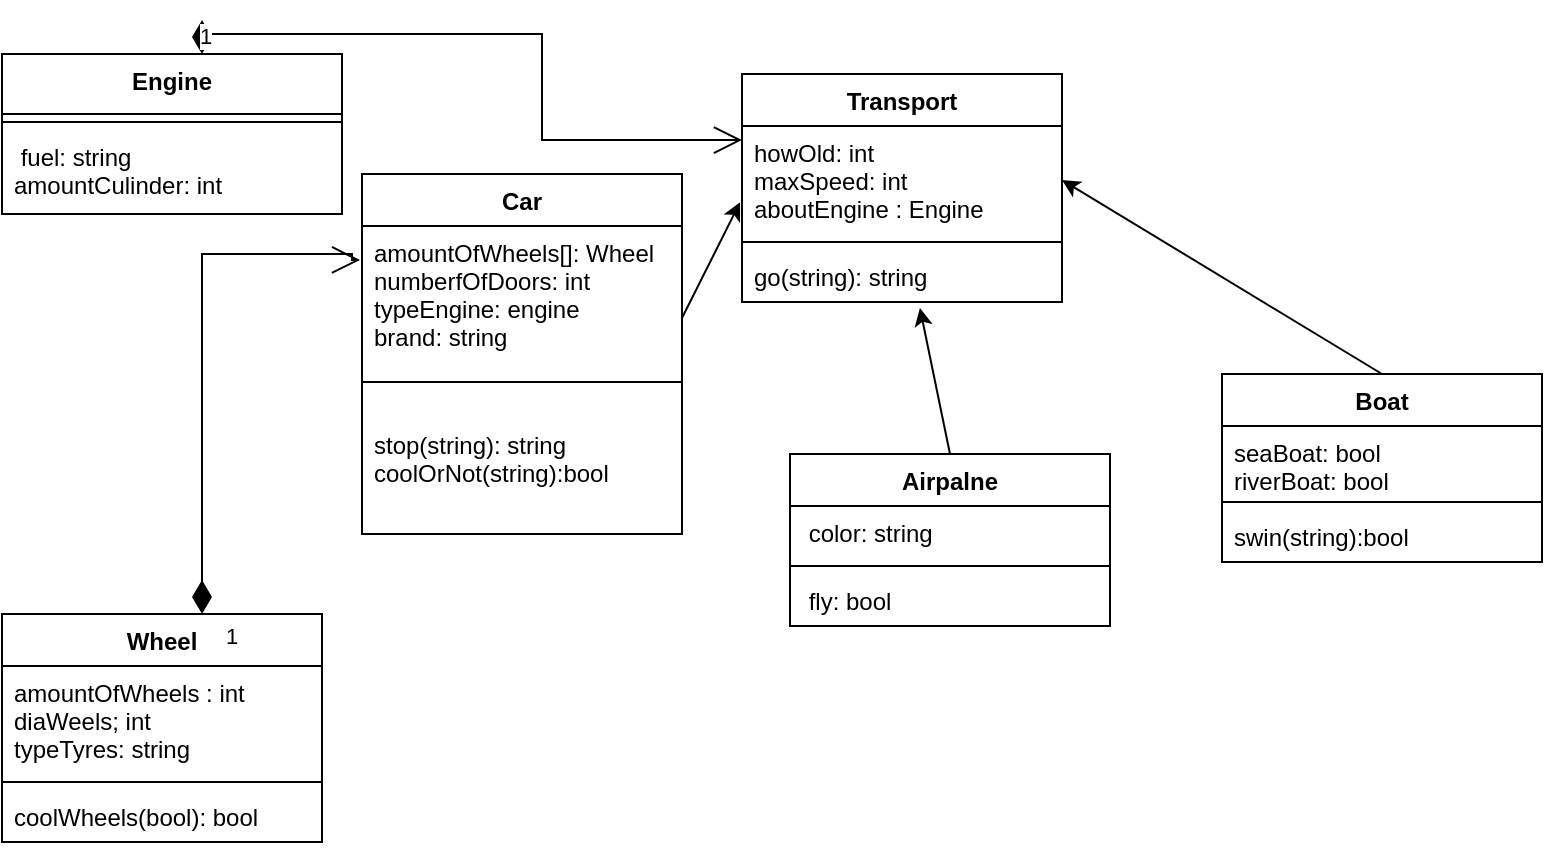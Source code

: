 <mxfile version="20.3.0" type="device"><diagram id="AavSiWNbyao47SQt7NBB" name="Страница 1"><mxGraphModel dx="804" dy="522" grid="1" gridSize="10" guides="1" tooltips="1" connect="1" arrows="1" fold="1" page="1" pageScale="1" pageWidth="827" pageHeight="1169" math="0" shadow="0"><root><mxCell id="0"/><mxCell id="1" parent="0"/><mxCell id="i1PXn1l-qjd0G1xBd8yC-1" value="Car" style="swimlane;fontStyle=1;align=center;verticalAlign=top;childLayout=stackLayout;horizontal=1;startSize=26;horizontalStack=0;resizeParent=1;resizeParentMax=0;resizeLast=0;collapsible=1;marginBottom=0;" parent="1" vertex="1"><mxGeometry x="200" y="110" width="160" height="180" as="geometry"/></mxCell><mxCell id="i1PXn1l-qjd0G1xBd8yC-2" value="amountOfWheels[]: Wheel&#10;numberfOfDoors: int&#10;typeEngine: engine&#10;brand: string" style="text;strokeColor=none;fillColor=none;align=left;verticalAlign=top;spacingLeft=4;spacingRight=4;overflow=hidden;rotatable=0;points=[[0,0.5],[1,0.5]];portConstraint=eastwest;" parent="i1PXn1l-qjd0G1xBd8yC-1" vertex="1"><mxGeometry y="26" width="160" height="74" as="geometry"/></mxCell><mxCell id="i1PXn1l-qjd0G1xBd8yC-3" value="" style="line;strokeWidth=1;fillColor=none;align=left;verticalAlign=middle;spacingTop=-1;spacingLeft=3;spacingRight=3;rotatable=0;labelPosition=right;points=[];portConstraint=eastwest;strokeColor=inherit;" parent="i1PXn1l-qjd0G1xBd8yC-1" vertex="1"><mxGeometry y="100" width="160" height="8" as="geometry"/></mxCell><mxCell id="i1PXn1l-qjd0G1xBd8yC-4" value="&#10;stop(string): string&#10;coolOrNot(string):bool" style="text;strokeColor=none;fillColor=none;align=left;verticalAlign=top;spacingLeft=4;spacingRight=4;overflow=hidden;rotatable=0;points=[[0,0.5],[1,0.5]];portConstraint=eastwest;" parent="i1PXn1l-qjd0G1xBd8yC-1" vertex="1"><mxGeometry y="108" width="160" height="72" as="geometry"/></mxCell><mxCell id="i1PXn1l-qjd0G1xBd8yC-5" value="Transport" style="swimlane;fontStyle=1;align=center;verticalAlign=top;childLayout=stackLayout;horizontal=1;startSize=26;horizontalStack=0;resizeParent=1;resizeParentMax=0;resizeLast=0;collapsible=1;marginBottom=0;" parent="1" vertex="1"><mxGeometry x="390" y="60" width="160" height="114" as="geometry"/></mxCell><mxCell id="i1PXn1l-qjd0G1xBd8yC-6" value="howOld: int&#10;maxSpeed: int&#10;aboutEngine : Engine" style="text;strokeColor=none;fillColor=none;align=left;verticalAlign=top;spacingLeft=4;spacingRight=4;overflow=hidden;rotatable=0;points=[[0,0.5],[1,0.5]];portConstraint=eastwest;" parent="i1PXn1l-qjd0G1xBd8yC-5" vertex="1"><mxGeometry y="26" width="160" height="54" as="geometry"/></mxCell><mxCell id="i1PXn1l-qjd0G1xBd8yC-7" value="" style="line;strokeWidth=1;fillColor=none;align=left;verticalAlign=middle;spacingTop=-1;spacingLeft=3;spacingRight=3;rotatable=0;labelPosition=right;points=[];portConstraint=eastwest;strokeColor=inherit;" parent="i1PXn1l-qjd0G1xBd8yC-5" vertex="1"><mxGeometry y="80" width="160" height="8" as="geometry"/></mxCell><mxCell id="i1PXn1l-qjd0G1xBd8yC-8" value="go(string): string" style="text;strokeColor=none;fillColor=none;align=left;verticalAlign=top;spacingLeft=4;spacingRight=4;overflow=hidden;rotatable=0;points=[[0,0.5],[1,0.5]];portConstraint=eastwest;" parent="i1PXn1l-qjd0G1xBd8yC-5" vertex="1"><mxGeometry y="88" width="160" height="26" as="geometry"/></mxCell><mxCell id="i1PXn1l-qjd0G1xBd8yC-9" value="Boat" style="swimlane;fontStyle=1;align=center;verticalAlign=top;childLayout=stackLayout;horizontal=1;startSize=26;horizontalStack=0;resizeParent=1;resizeParentMax=0;resizeLast=0;collapsible=1;marginBottom=0;" parent="1" vertex="1"><mxGeometry x="630" y="210" width="160" height="94" as="geometry"/></mxCell><mxCell id="i1PXn1l-qjd0G1xBd8yC-10" value="seaBoat: bool&#10;riverBoat: bool" style="text;strokeColor=none;fillColor=none;align=left;verticalAlign=top;spacingLeft=4;spacingRight=4;overflow=hidden;rotatable=0;points=[[0,0.5],[1,0.5]];portConstraint=eastwest;" parent="i1PXn1l-qjd0G1xBd8yC-9" vertex="1"><mxGeometry y="26" width="160" height="34" as="geometry"/></mxCell><mxCell id="i1PXn1l-qjd0G1xBd8yC-11" value="" style="line;strokeWidth=1;fillColor=none;align=left;verticalAlign=middle;spacingTop=-1;spacingLeft=3;spacingRight=3;rotatable=0;labelPosition=right;points=[];portConstraint=eastwest;strokeColor=inherit;" parent="i1PXn1l-qjd0G1xBd8yC-9" vertex="1"><mxGeometry y="60" width="160" height="8" as="geometry"/></mxCell><mxCell id="i1PXn1l-qjd0G1xBd8yC-12" value="swin(string):bool" style="text;strokeColor=none;fillColor=none;align=left;verticalAlign=top;spacingLeft=4;spacingRight=4;overflow=hidden;rotatable=0;points=[[0,0.5],[1,0.5]];portConstraint=eastwest;" parent="i1PXn1l-qjd0G1xBd8yC-9" vertex="1"><mxGeometry y="68" width="160" height="26" as="geometry"/></mxCell><mxCell id="i1PXn1l-qjd0G1xBd8yC-20" value="Wheel" style="swimlane;fontStyle=1;align=center;verticalAlign=top;childLayout=stackLayout;horizontal=1;startSize=26;horizontalStack=0;resizeParent=1;resizeParentMax=0;resizeLast=0;collapsible=1;marginBottom=0;" parent="1" vertex="1"><mxGeometry x="20" y="330" width="160" height="114" as="geometry"/></mxCell><mxCell id="i1PXn1l-qjd0G1xBd8yC-21" value="amountOfWheels : int&#10;diaWeels; int&#10;typeTyres: string" style="text;strokeColor=none;fillColor=none;align=left;verticalAlign=top;spacingLeft=4;spacingRight=4;overflow=hidden;rotatable=0;points=[[0,0.5],[1,0.5]];portConstraint=eastwest;" parent="i1PXn1l-qjd0G1xBd8yC-20" vertex="1"><mxGeometry y="26" width="160" height="54" as="geometry"/></mxCell><mxCell id="i1PXn1l-qjd0G1xBd8yC-22" value="" style="line;strokeWidth=1;fillColor=none;align=left;verticalAlign=middle;spacingTop=-1;spacingLeft=3;spacingRight=3;rotatable=0;labelPosition=right;points=[];portConstraint=eastwest;strokeColor=inherit;" parent="i1PXn1l-qjd0G1xBd8yC-20" vertex="1"><mxGeometry y="80" width="160" height="8" as="geometry"/></mxCell><mxCell id="i1PXn1l-qjd0G1xBd8yC-23" value="coolWheels(bool): bool" style="text;strokeColor=none;fillColor=none;align=left;verticalAlign=top;spacingLeft=4;spacingRight=4;overflow=hidden;rotatable=0;points=[[0,0.5],[1,0.5]];portConstraint=eastwest;" parent="i1PXn1l-qjd0G1xBd8yC-20" vertex="1"><mxGeometry y="88" width="160" height="26" as="geometry"/></mxCell><mxCell id="i1PXn1l-qjd0G1xBd8yC-24" value="1" style="endArrow=open;html=1;endSize=12;startArrow=diamondThin;startSize=14;startFill=1;edgeStyle=orthogonalEdgeStyle;align=left;verticalAlign=bottom;rounded=0;entryX=-0.006;entryY=0.23;entryDx=0;entryDy=0;entryPerimeter=0;" parent="1" target="i1PXn1l-qjd0G1xBd8yC-2" edge="1"><mxGeometry x="-1" y="-22" relative="1" as="geometry"><mxPoint x="120" y="330" as="sourcePoint"/><mxPoint x="280" y="320" as="targetPoint"/><Array as="points"><mxPoint x="120" y="150"/><mxPoint x="195" y="150"/><mxPoint x="195" y="153"/></Array><mxPoint x="-12" y="20" as="offset"/></mxGeometry></mxCell><mxCell id="i1PXn1l-qjd0G1xBd8yC-26" value="" style="endArrow=classic;html=1;rounded=0;exitX=1;exitY=0.622;exitDx=0;exitDy=0;exitPerimeter=0;entryX=-0.006;entryY=0.706;entryDx=0;entryDy=0;entryPerimeter=0;" parent="1" source="i1PXn1l-qjd0G1xBd8yC-2" target="i1PXn1l-qjd0G1xBd8yC-6" edge="1"><mxGeometry width="50" height="50" relative="1" as="geometry"><mxPoint x="390" y="340" as="sourcePoint"/><mxPoint x="440" y="290" as="targetPoint"/><Array as="points"/></mxGeometry></mxCell><mxCell id="i1PXn1l-qjd0G1xBd8yC-27" value="" style="endArrow=classic;html=1;rounded=0;entryX=1;entryY=0.5;entryDx=0;entryDy=0;exitX=0.5;exitY=0;exitDx=0;exitDy=0;" parent="1" source="i1PXn1l-qjd0G1xBd8yC-9" target="i1PXn1l-qjd0G1xBd8yC-6" edge="1"><mxGeometry width="50" height="50" relative="1" as="geometry"><mxPoint x="390" y="340" as="sourcePoint"/><mxPoint x="440" y="290" as="targetPoint"/></mxGeometry></mxCell><mxCell id="i1PXn1l-qjd0G1xBd8yC-32" value="Engine" style="swimlane;fontStyle=1;align=center;verticalAlign=top;childLayout=stackLayout;horizontal=1;startSize=30;horizontalStack=0;resizeParent=1;resizeParentMax=0;resizeLast=0;collapsible=1;marginBottom=0;" parent="1" vertex="1"><mxGeometry x="20" y="50" width="170" height="80" as="geometry"/></mxCell><mxCell id="i1PXn1l-qjd0G1xBd8yC-34" value="" style="line;strokeWidth=1;fillColor=none;align=left;verticalAlign=middle;spacingTop=-1;spacingLeft=3;spacingRight=3;rotatable=0;labelPosition=right;points=[];portConstraint=eastwest;strokeColor=inherit;" parent="i1PXn1l-qjd0G1xBd8yC-32" vertex="1"><mxGeometry y="30" width="170" height="8" as="geometry"/></mxCell><mxCell id="i1PXn1l-qjd0G1xBd8yC-33" value=" fuel: string&#10;amountCulinder: int" style="text;strokeColor=none;fillColor=none;align=left;verticalAlign=top;spacingLeft=4;spacingRight=4;overflow=hidden;rotatable=0;points=[[0,0.5],[1,0.5]];portConstraint=eastwest;" parent="i1PXn1l-qjd0G1xBd8yC-32" vertex="1"><mxGeometry y="38" width="170" height="42" as="geometry"/></mxCell><mxCell id="ImeXa_RiWbd3l3VbAQ2g-2" value="Airpalne" style="swimlane;fontStyle=1;align=center;verticalAlign=top;childLayout=stackLayout;horizontal=1;startSize=26;horizontalStack=0;resizeParent=1;resizeParentMax=0;resizeLast=0;collapsible=1;marginBottom=0;" vertex="1" parent="1"><mxGeometry x="414" y="250" width="160" height="86" as="geometry"/></mxCell><mxCell id="ImeXa_RiWbd3l3VbAQ2g-3" value=" color: string" style="text;strokeColor=none;fillColor=none;align=left;verticalAlign=top;spacingLeft=4;spacingRight=4;overflow=hidden;rotatable=0;points=[[0,0.5],[1,0.5]];portConstraint=eastwest;" vertex="1" parent="ImeXa_RiWbd3l3VbAQ2g-2"><mxGeometry y="26" width="160" height="26" as="geometry"/></mxCell><mxCell id="ImeXa_RiWbd3l3VbAQ2g-4" value="" style="line;strokeWidth=1;fillColor=none;align=left;verticalAlign=middle;spacingTop=-1;spacingLeft=3;spacingRight=3;rotatable=0;labelPosition=right;points=[];portConstraint=eastwest;strokeColor=inherit;" vertex="1" parent="ImeXa_RiWbd3l3VbAQ2g-2"><mxGeometry y="52" width="160" height="8" as="geometry"/></mxCell><mxCell id="ImeXa_RiWbd3l3VbAQ2g-5" value=" fly: bool&#10;" style="text;strokeColor=none;fillColor=none;align=left;verticalAlign=top;spacingLeft=4;spacingRight=4;overflow=hidden;rotatable=0;points=[[0,0.5],[1,0.5]];portConstraint=eastwest;" vertex="1" parent="ImeXa_RiWbd3l3VbAQ2g-2"><mxGeometry y="60" width="160" height="26" as="geometry"/></mxCell><mxCell id="ImeXa_RiWbd3l3VbAQ2g-6" value="" style="endArrow=classic;html=1;rounded=0;entryX=0.556;entryY=1.115;entryDx=0;entryDy=0;entryPerimeter=0;exitX=0.5;exitY=0;exitDx=0;exitDy=0;" edge="1" parent="1" source="ImeXa_RiWbd3l3VbAQ2g-2" target="i1PXn1l-qjd0G1xBd8yC-8"><mxGeometry width="50" height="50" relative="1" as="geometry"><mxPoint x="390" y="300" as="sourcePoint"/><mxPoint x="440" y="250" as="targetPoint"/></mxGeometry></mxCell><mxCell id="ImeXa_RiWbd3l3VbAQ2g-9" value="1" style="endArrow=open;html=1;endSize=12;startArrow=diamondThin;startSize=14;startFill=1;edgeStyle=orthogonalEdgeStyle;align=left;verticalAlign=bottom;rounded=0;entryX=0;entryY=0.13;entryDx=0;entryDy=0;entryPerimeter=0;exitX=0.588;exitY=0;exitDx=0;exitDy=0;exitPerimeter=0;" edge="1" parent="1" source="i1PXn1l-qjd0G1xBd8yC-32" target="i1PXn1l-qjd0G1xBd8yC-6"><mxGeometry x="-1" y="3" relative="1" as="geometry"><mxPoint x="330" y="270" as="sourcePoint"/><mxPoint x="490" y="270" as="targetPoint"/></mxGeometry></mxCell></root></mxGraphModel></diagram></mxfile>